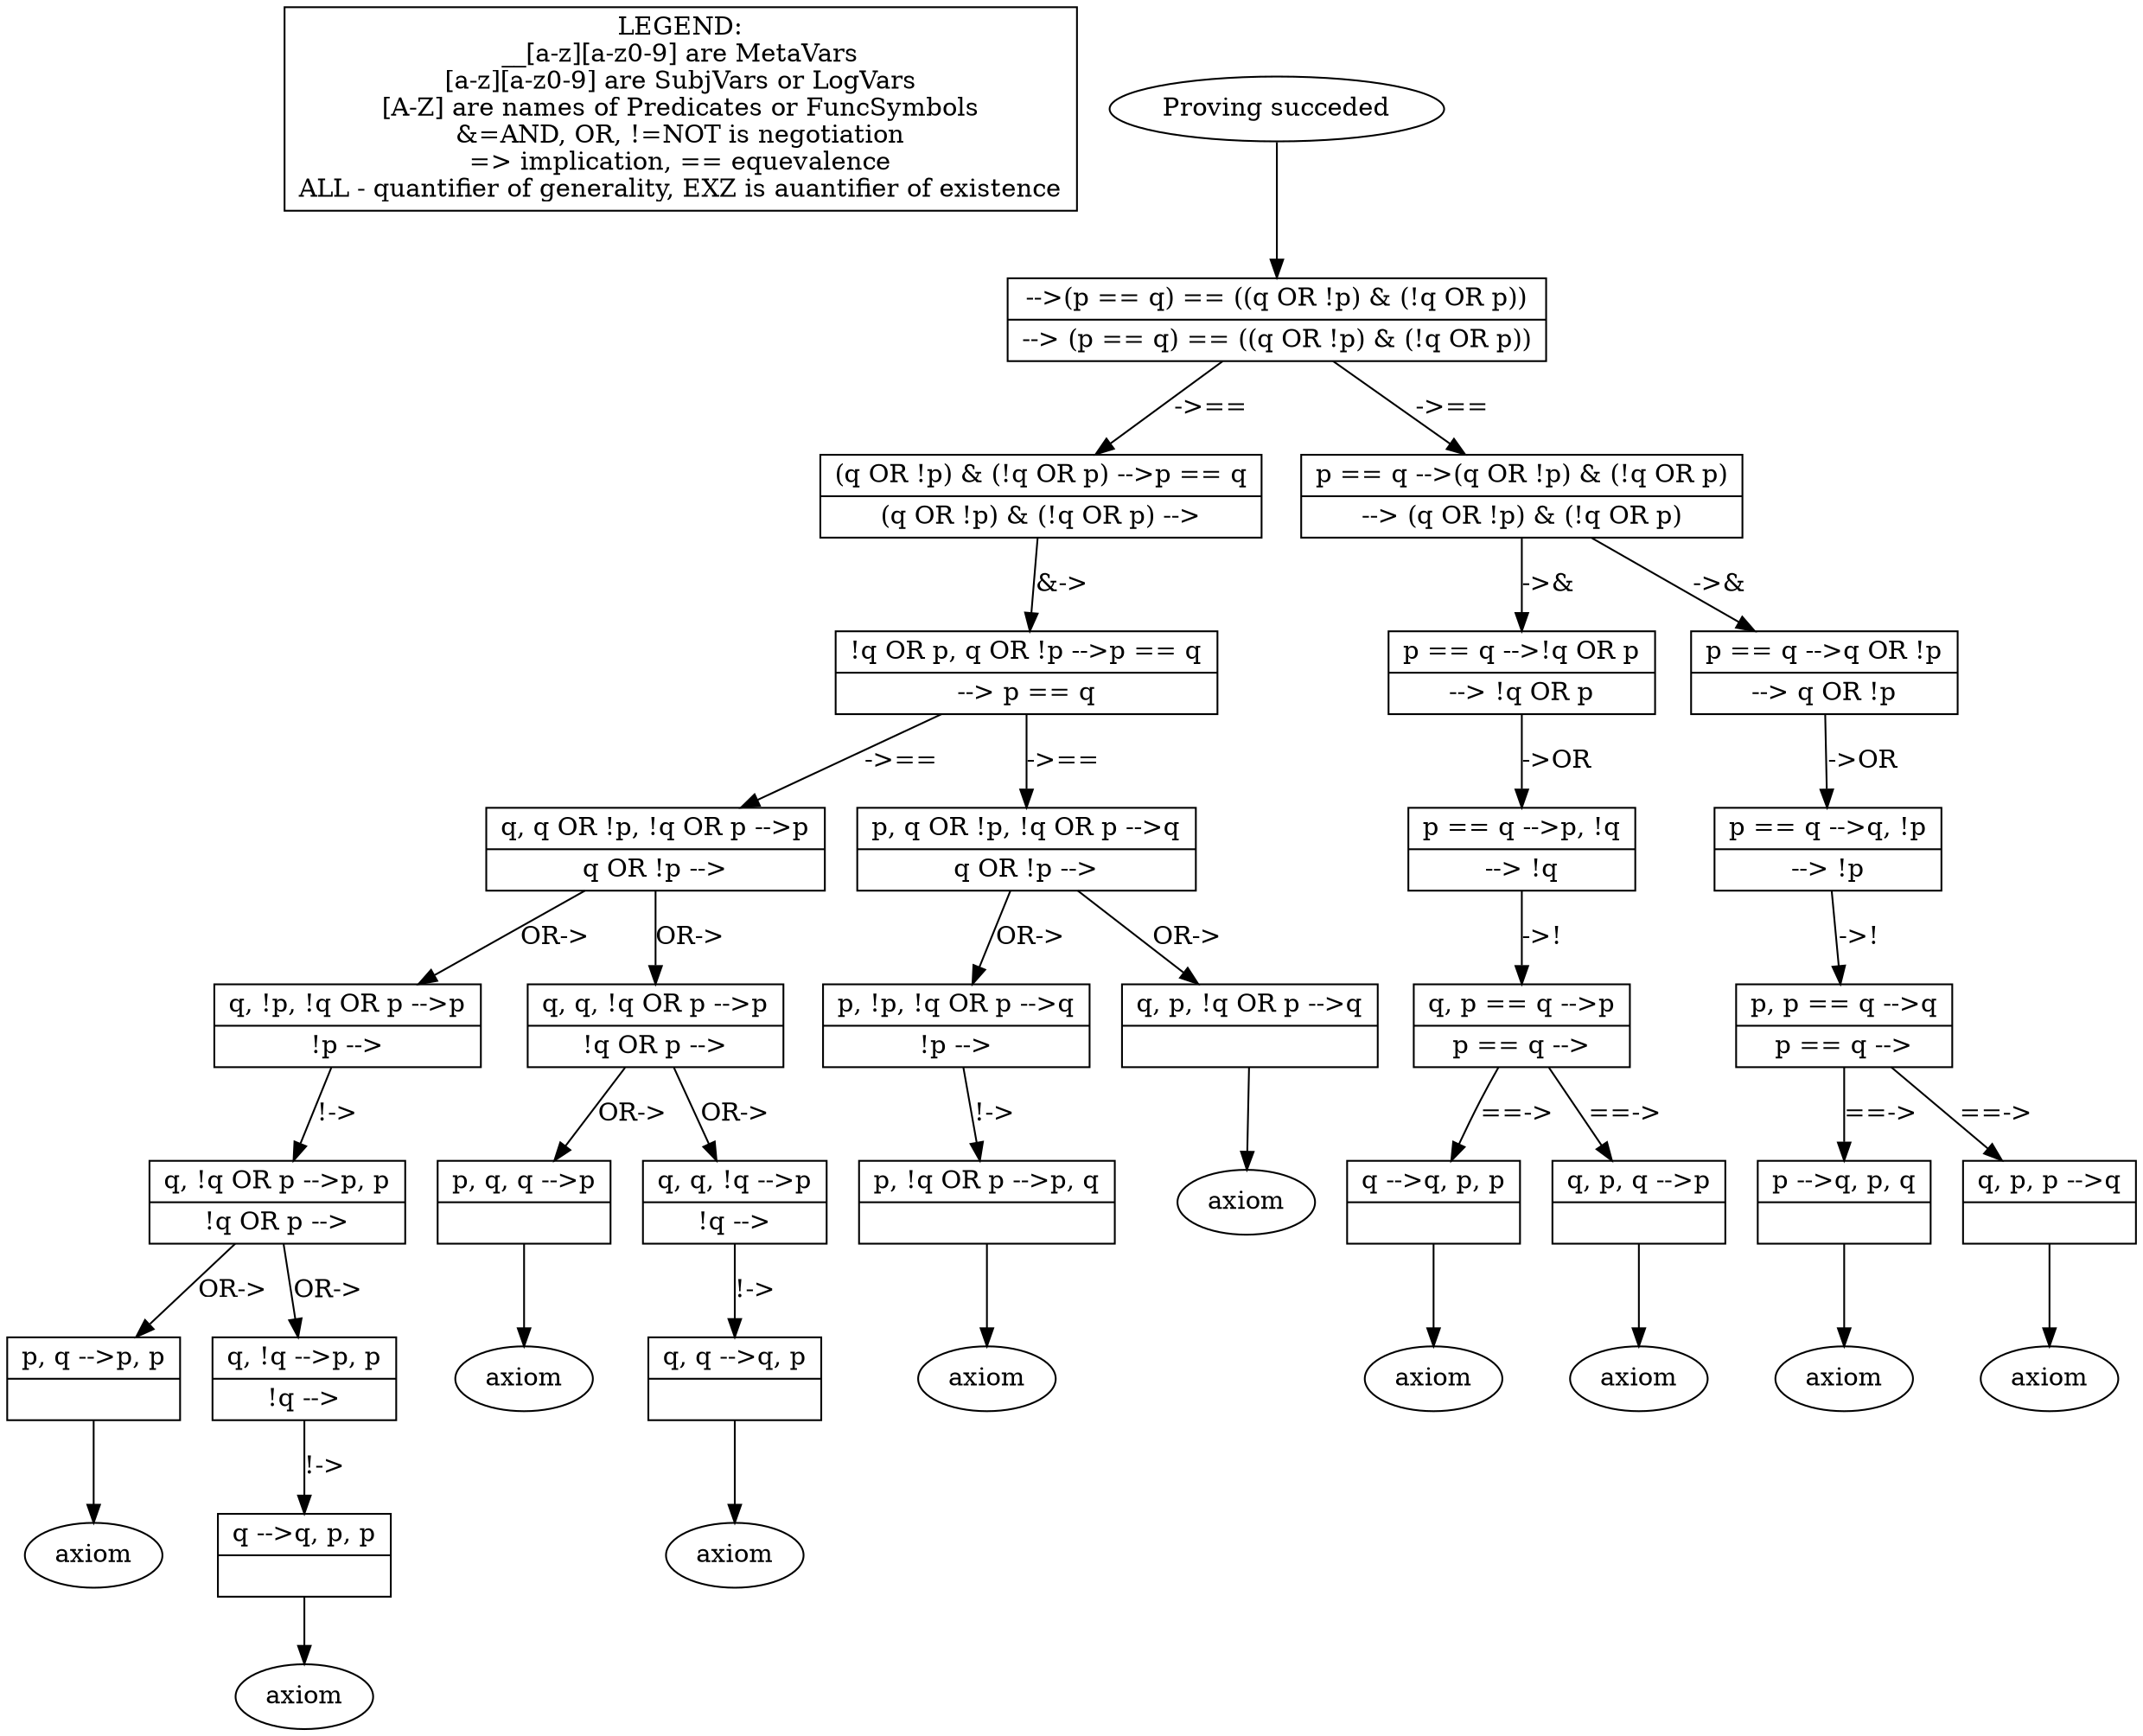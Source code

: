 digraph X {
legend [shape=box,label="LEGEND:\n__[a-z][a-z0-9] are MetaVars\n[a-z][a-z0-9] are SubjVars or LogVars\n[A-Z] are names of Predicates or FuncSymbols\n&=AND, OR, !=NOT is negotiation\n=> implication, == equevalence\nALL - quantifier of generality, EXZ is auantifier of existence"];	38 [label="Proving succeded"]
	38 -> 0
	37 [label="axiom"]
	36 [shape=record,label="{<seq> q --\>q, p, p |<lastfip>  }"];
	36 -> 37 [label=""]
	35 [label="axiom"]
	34 [shape=record,label="{<seq> p, q --\>p, p |<lastfip>  }"];
	34 -> 35 [label=""]
	33 [shape=record,label="{<seq> q, !q --\>p, p |<lastfip> !q --\> }"];
	33 -> 36 [label="!->"]
	32 [label="axiom"]
	31 [shape=record,label="{<seq> q, q --\>q, p |<lastfip>  }"];
	31 -> 32 [label=""]
	30 [label="axiom"]
	29 [shape=record,label="{<seq> p, q, q --\>p |<lastfip>  }"];
	29 -> 30 [label=""]
	28 [shape=record,label="{<seq> q, q, !q --\>p |<lastfip> !q --\> }"];
	28 -> 31 [label="!->"]
	27 [shape=record,label="{<seq> q, !q OR p --\>p, p |<lastfip> !q OR p --\> }"];
	27 -> 34 [label="OR->"]
	27 -> 33 [label="OR->"]
	26 [label="axiom"]
	25 [shape=record,label="{<seq> p, !q OR p --\>p, q |<lastfip>  }"];
	25 -> 26 [label=""]
	24 [label="axiom"]
	23 [label="axiom"]
	22 [shape=record,label="{<seq> p --\>q, p, q |<lastfip>  }"];
	22 -> 23 [label=""]
	21 [shape=record,label="{<seq> q, p, p --\>q |<lastfip>  }"];
	21 -> 24 [label=""]
	20 [label="axiom"]
	19 [label="axiom"]
	18 [shape=record,label="{<seq> q --\>q, p, p |<lastfip>  }"];
	18 -> 19 [label=""]
	17 [shape=record,label="{<seq> q, p, q --\>p |<lastfip>  }"];
	17 -> 20 [label=""]
	16 [shape=record,label="{<seq> q, p == q --\>p |<lastfip> p == q --\> }"];
	16 -> 18 [label="==->"]
	16 -> 17 [label="==->"]
	15 [shape=record,label="{<seq> p, p == q --\>q |<lastfip> p == q --\> }"];
	15 -> 22 [label="==->"]
	15 -> 21 [label="==->"]
	14 [label="axiom"]
	13 [shape=record,label="{<seq> p, !p, !q OR p --\>q |<lastfip> !p --\> }"];
	13 -> 25 [label="!->"]
	12 [shape=record,label="{<seq> q, p, !q OR p --\>q |<lastfip>  }"];
	12 -> 14 [label=""]
	11 [shape=record,label="{<seq> q, !p, !q OR p --\>p |<lastfip> !p --\> }"];
	11 -> 27 [label="!->"]
	10 [shape=record,label="{<seq> q, q, !q OR p --\>p |<lastfip> !q OR p --\> }"];
	10 -> 29 [label="OR->"]
	10 -> 28 [label="OR->"]
	9 [shape=record,label="{<seq> q, q OR !p, !q OR p --\>p |<lastfip> q OR !p --\> }"];
	9 -> 11 [label="OR->"]
	9 -> 10 [label="OR->"]
	8 [shape=record,label="{<seq> p, q OR !p, !q OR p --\>q |<lastfip> q OR !p --\> }"];
	8 -> 13 [label="OR->"]
	8 -> 12 [label="OR->"]
	7 [shape=record,label="{<seq> p == q --\>q, !p |<lastfip> --\> !p }"];
	7 -> 15 [label="->!"]
	6 [shape=record,label="{<seq> p == q --\>p, !q |<lastfip> --\> !q }"];
	6 -> 16 [label="->!"]
	5 [shape=record,label="{<seq> p == q --\>!q OR p |<lastfip> --\> !q OR p }"];
	5 -> 6 [label="->OR"]
	4 [shape=record,label="{<seq> p == q --\>q OR !p |<lastfip> --\> q OR !p }"];
	4 -> 7 [label="->OR"]
	3 [shape=record,label="{<seq> !q OR p, q OR !p --\>p == q |<lastfip> --\> p == q }"];
	3 -> 9 [label="->=="]
	3 -> 8 [label="->=="]
	2 [shape=record,label="{<seq> (q OR !p) & (!q OR p) --\>p == q |<lastfip> (q OR !p) & (!q OR p) --\> }"];
	2 -> 3 [label="&->"]
	1 [shape=record,label="{<seq> p == q --\>(q OR !p) & (!q OR p) |<lastfip> --\> (q OR !p) & (!q OR p) }"];
	1 -> 5 [label="->&"]
	1 -> 4 [label="->&"]
	0 [shape=record,label="{<seq>  --\>(p == q) == ((q OR !p) & (!q OR p)) |<lastfip> --\> (p == q) == ((q OR !p) & (!q OR p)) }"];
	0 -> 2 [label="->=="]
	0 -> 1 [label="->=="]
}
